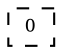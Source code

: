 digraph "cfg.dot" {
newrank = true;
stylesheet = "style.css";
r0 [ label="0", style="dashed", shape=box, width=.28, height=.18, fontname="serif", fontsize=9.0 ];
{ rank=source; r0 };

edge [ color=green, arrowhead=none, arrowtail=none, arrowsize=0.3 ];
}
